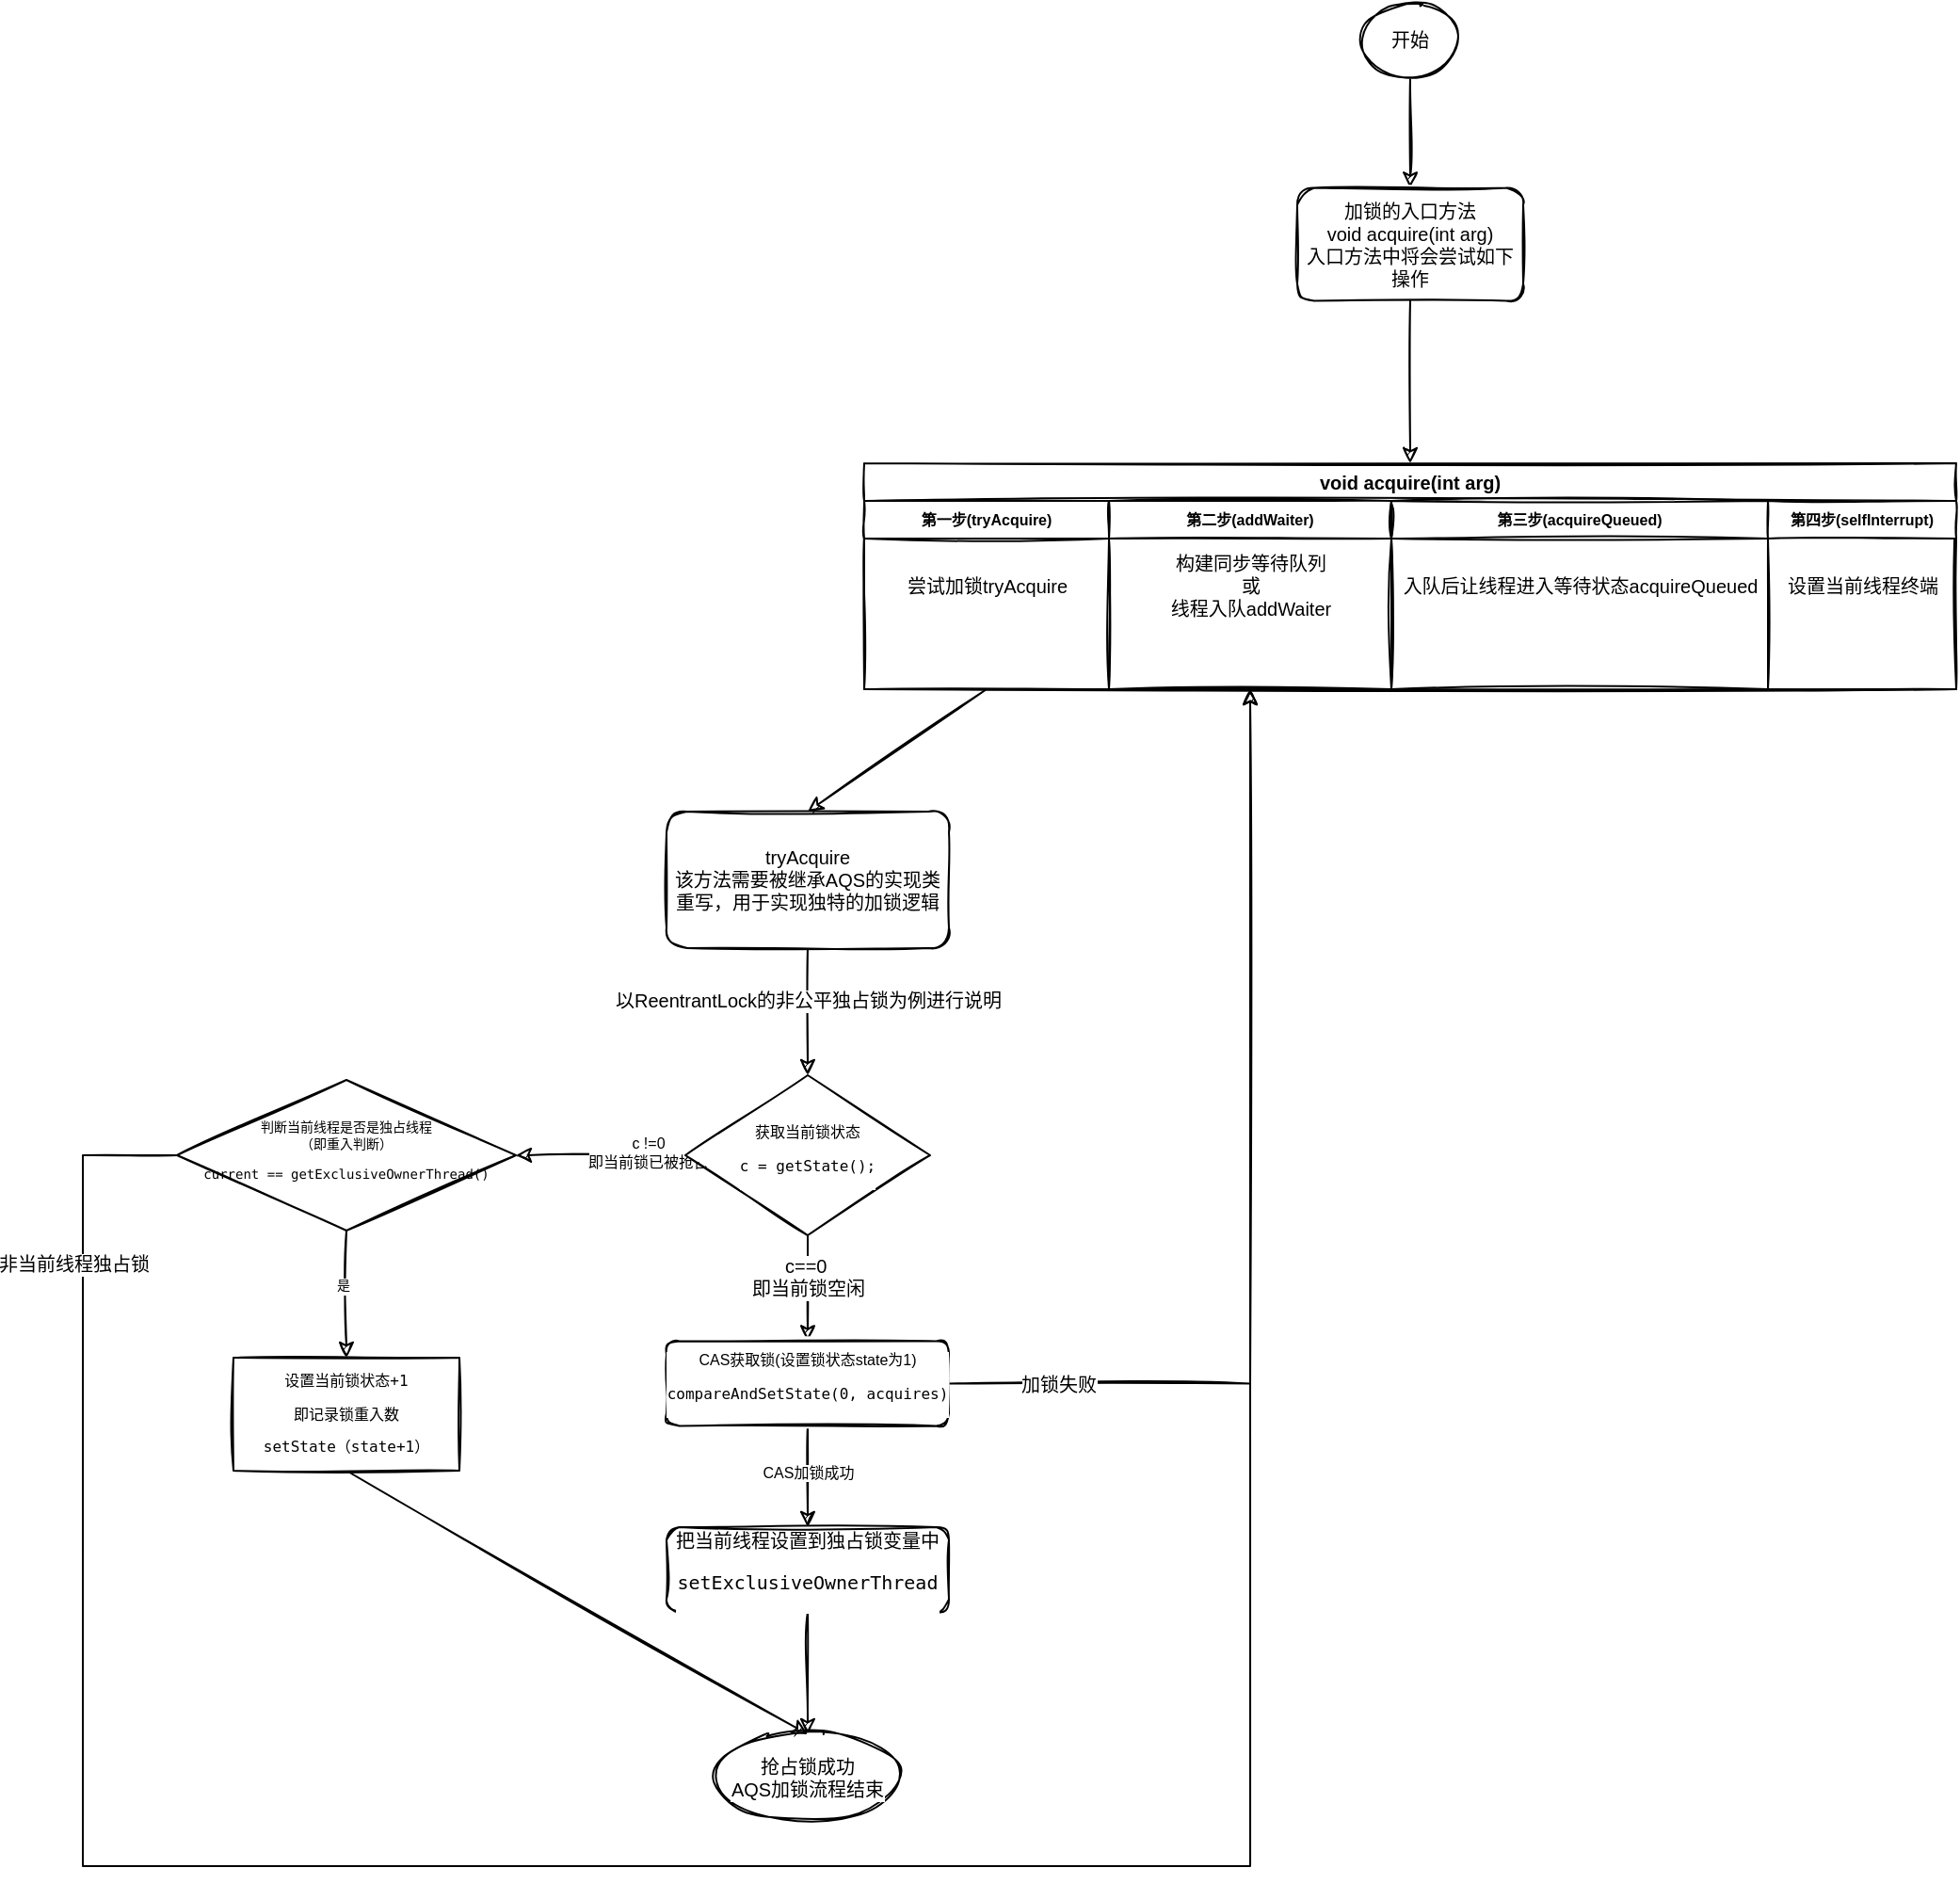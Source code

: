 <mxfile version="15.8.3" type="github">
  <diagram id="RYL5cWypOikXH2_Dbf32" name="第 1 页">
    <mxGraphModel dx="2272" dy="707" grid="1" gridSize="10" guides="1" tooltips="1" connect="1" arrows="1" fold="1" page="1" pageScale="1" pageWidth="850" pageHeight="1100" math="0" shadow="0">
      <root>
        <mxCell id="0" />
        <mxCell id="1" parent="0" />
        <mxCell id="EL-cUlbkvunCO3jdOVsM-3" value="" style="edgeStyle=orthogonalEdgeStyle;rounded=0;sketch=1;orthogonalLoop=1;jettySize=auto;html=1;labelBackgroundColor=#FFFFFF;fontColor=#000000;labelBorderColor=none;verticalAlign=middle;align=center;entryX=0.5;entryY=0;entryDx=0;entryDy=0;fontSize=10;" edge="1" parent="1" source="EL-cUlbkvunCO3jdOVsM-1" target="EL-cUlbkvunCO3jdOVsM-72">
          <mxGeometry relative="1" as="geometry">
            <mxPoint x="280" y="130" as="targetPoint" />
          </mxGeometry>
        </mxCell>
        <mxCell id="EL-cUlbkvunCO3jdOVsM-1" value="开始" style="ellipse;whiteSpace=wrap;html=1;sketch=1;labelBackgroundColor=#FFFFFF;fontColor=#000000;labelBorderColor=none;verticalAlign=middle;align=center;fontSize=10;" vertex="1" parent="1">
          <mxGeometry x="230" y="40" width="50" height="40" as="geometry" />
        </mxCell>
        <mxCell id="EL-cUlbkvunCO3jdOVsM-28" value="" style="rounded=0;sketch=1;orthogonalLoop=1;jettySize=auto;html=1;labelBackgroundColor=#FFFFFF;labelBorderColor=none;fontSize=10;fontColor=#000000;align=center;verticalAlign=middle;" edge="1" parent="1" source="EL-cUlbkvunCO3jdOVsM-20" target="EL-cUlbkvunCO3jdOVsM-45">
          <mxGeometry relative="1" as="geometry">
            <mxPoint x="930" y="181.254" as="targetPoint" />
          </mxGeometry>
        </mxCell>
        <mxCell id="EL-cUlbkvunCO3jdOVsM-29" value="以ReentrantLock的非公平独占锁为例进行说明" style="edgeLabel;html=1;align=center;verticalAlign=middle;resizable=0;points=[];fontSize=10;fontColor=#000000;" vertex="1" connectable="0" parent="EL-cUlbkvunCO3jdOVsM-28">
          <mxGeometry x="-0.215" y="1" relative="1" as="geometry">
            <mxPoint x="-1" y="1" as="offset" />
          </mxGeometry>
        </mxCell>
        <mxCell id="EL-cUlbkvunCO3jdOVsM-20" value="&lt;span style=&quot;text-align: left; font-size: 10px;&quot;&gt;tryAcquire&lt;br style=&quot;font-size: 10px;&quot;&gt;该方法需要被继承AQS的实现类重写，用于实现独特的加锁逻辑&lt;br style=&quot;font-size: 10px;&quot;&gt;&lt;/span&gt;" style="rounded=1;whiteSpace=wrap;html=1;labelBackgroundColor=#FFFFFF;labelBorderColor=none;sketch=1;fontSize=10;fontColor=#000000;strokeColor=default;align=center;verticalAlign=middle;" vertex="1" parent="1">
          <mxGeometry x="-140" y="470" width="150" height="72.5" as="geometry" />
        </mxCell>
        <mxCell id="EL-cUlbkvunCO3jdOVsM-23" style="rounded=0;sketch=1;orthogonalLoop=1;jettySize=auto;html=1;exitX=0.5;exitY=1;exitDx=0;exitDy=0;labelBackgroundColor=#FFFFFF;labelBorderColor=none;fontSize=10;fontColor=#000000;align=center;verticalAlign=middle;entryX=0.5;entryY=0;entryDx=0;entryDy=0;" edge="1" parent="1" source="EL-cUlbkvunCO3jdOVsM-64" target="EL-cUlbkvunCO3jdOVsM-20">
          <mxGeometry relative="1" as="geometry">
            <mxPoint x="410" y="205" as="sourcePoint" />
          </mxGeometry>
        </mxCell>
        <mxCell id="EL-cUlbkvunCO3jdOVsM-31" value="" style="edgeStyle=orthogonalEdgeStyle;rounded=0;sketch=1;orthogonalLoop=1;jettySize=auto;html=1;labelBackgroundColor=#FFFFFF;labelBorderColor=none;fontSize=10;fontColor=#000000;align=center;verticalAlign=middle;exitX=0.5;exitY=1;exitDx=0;exitDy=0;" edge="1" parent="1" source="EL-cUlbkvunCO3jdOVsM-45" target="EL-cUlbkvunCO3jdOVsM-39">
          <mxGeometry relative="1" as="geometry">
            <mxPoint x="390" y="596.88" as="sourcePoint" />
          </mxGeometry>
        </mxCell>
        <mxCell id="EL-cUlbkvunCO3jdOVsM-32" value="c==0&amp;nbsp;&lt;br&gt;即当前锁空闲" style="edgeLabel;html=1;align=center;verticalAlign=middle;resizable=0;points=[];fontSize=10;fontColor=#000000;labelBackgroundColor=#FFFFFF;" vertex="1" connectable="0" parent="EL-cUlbkvunCO3jdOVsM-31">
          <mxGeometry x="-0.282" relative="1" as="geometry">
            <mxPoint y="2" as="offset" />
          </mxGeometry>
        </mxCell>
        <mxCell id="EL-cUlbkvunCO3jdOVsM-43" value="" style="rounded=0;sketch=1;orthogonalLoop=1;jettySize=auto;html=1;labelBackgroundColor=#FFFFFF;labelBorderColor=none;fontSize=8;fontColor=#000000;align=center;verticalAlign=middle;exitX=0;exitY=0.5;exitDx=0;exitDy=0;entryX=1;entryY=0.5;entryDx=0;entryDy=0;" edge="1" parent="1" source="EL-cUlbkvunCO3jdOVsM-45" target="EL-cUlbkvunCO3jdOVsM-46">
          <mxGeometry relative="1" as="geometry">
            <mxPoint x="440" y="622.507" as="sourcePoint" />
            <mxPoint x="565" y="622.5" as="targetPoint" />
          </mxGeometry>
        </mxCell>
        <mxCell id="EL-cUlbkvunCO3jdOVsM-44" value="c !=0&lt;br&gt;即当前锁已被抢占" style="edgeLabel;html=1;align=center;verticalAlign=middle;resizable=0;points=[];fontSize=8;fontColor=#000000;" vertex="1" connectable="0" parent="EL-cUlbkvunCO3jdOVsM-43">
          <mxGeometry x="-0.254" y="-1" relative="1" as="geometry">
            <mxPoint x="13" y="-1" as="offset" />
          </mxGeometry>
        </mxCell>
        <mxCell id="EL-cUlbkvunCO3jdOVsM-36" value="" style="edgeStyle=none;rounded=0;sketch=1;orthogonalLoop=1;jettySize=auto;html=1;labelBackgroundColor=#FFFFFF;labelBorderColor=none;fontSize=10;fontColor=#000000;align=center;verticalAlign=middle;" edge="1" parent="1" source="EL-cUlbkvunCO3jdOVsM-30" target="EL-cUlbkvunCO3jdOVsM-35">
          <mxGeometry relative="1" as="geometry" />
        </mxCell>
        <mxCell id="EL-cUlbkvunCO3jdOVsM-30" value="&lt;font style=&quot;font-size: 10px;&quot;&gt;把当前线程设置到独占锁变量中&lt;br style=&quot;font-size: 10px;&quot;&gt;&lt;/font&gt;&lt;pre style=&quot;font-family: &amp;quot;dejavu sans mono&amp;quot;, monospace; font-size: 10px;&quot;&gt;&lt;span style=&quot;font-size: 10px;&quot;&gt;&lt;font style=&quot;font-size: 10px;&quot;&gt;setExclusiveOwnerThread&lt;/font&gt;&lt;/span&gt;&lt;/pre&gt;" style="whiteSpace=wrap;html=1;rounded=1;fontColor=#000000;labelBackgroundColor=#FFFFFF;sketch=1;fontSize=10;" vertex="1" parent="1">
          <mxGeometry x="-140" y="850" width="150" height="45" as="geometry" />
        </mxCell>
        <mxCell id="EL-cUlbkvunCO3jdOVsM-35" value="抢占锁成功&lt;br&gt;AQS加锁流程结束" style="ellipse;whiteSpace=wrap;html=1;rounded=1;fontSize=10;fontColor=#000000;labelBackgroundColor=#FFFFFF;sketch=1;" vertex="1" parent="1">
          <mxGeometry x="-115" y="960" width="100" height="45" as="geometry" />
        </mxCell>
        <mxCell id="EL-cUlbkvunCO3jdOVsM-41" style="edgeStyle=orthogonalEdgeStyle;rounded=0;sketch=1;orthogonalLoop=1;jettySize=auto;html=1;exitX=0.5;exitY=1;exitDx=0;exitDy=0;entryX=0.5;entryY=0;entryDx=0;entryDy=0;labelBackgroundColor=#FFFFFF;labelBorderColor=none;fontSize=8;fontColor=#000000;align=center;verticalAlign=middle;" edge="1" parent="1" source="EL-cUlbkvunCO3jdOVsM-39" target="EL-cUlbkvunCO3jdOVsM-30">
          <mxGeometry relative="1" as="geometry" />
        </mxCell>
        <mxCell id="EL-cUlbkvunCO3jdOVsM-53" value="CAS加锁成功" style="edgeLabel;html=1;align=center;verticalAlign=middle;resizable=0;points=[];fontSize=8;fontColor=#000000;" vertex="1" connectable="0" parent="EL-cUlbkvunCO3jdOVsM-41">
          <mxGeometry x="-0.297" relative="1" as="geometry">
            <mxPoint y="5" as="offset" />
          </mxGeometry>
        </mxCell>
        <mxCell id="EL-cUlbkvunCO3jdOVsM-75" style="edgeStyle=orthogonalEdgeStyle;rounded=0;sketch=1;jumpStyle=arc;jumpSize=12;orthogonalLoop=1;jettySize=auto;html=1;exitX=1;exitY=0.5;exitDx=0;exitDy=0;entryX=0.5;entryY=1;entryDx=0;entryDy=0;labelBackgroundColor=none;labelBorderColor=none;fontSize=10;fontColor=#000000;endArrow=classic;endFill=1;align=center;verticalAlign=middle;" edge="1" parent="1" source="EL-cUlbkvunCO3jdOVsM-39" target="EL-cUlbkvunCO3jdOVsM-65">
          <mxGeometry relative="1" as="geometry" />
        </mxCell>
        <mxCell id="EL-cUlbkvunCO3jdOVsM-77" value="加锁失败" style="edgeLabel;html=1;align=center;verticalAlign=middle;resizable=0;points=[];fontSize=10;fontColor=#000000;" vertex="1" connectable="0" parent="EL-cUlbkvunCO3jdOVsM-75">
          <mxGeometry x="-0.781" relative="1" as="geometry">
            <mxPoint as="offset" />
          </mxGeometry>
        </mxCell>
        <mxCell id="EL-cUlbkvunCO3jdOVsM-39" value="&lt;font style=&quot;font-size: 8px; background-color: rgb(255, 255, 255);&quot;&gt;CAS获取锁(设置锁状态state为1)&lt;br style=&quot;font-size: 8px;&quot;&gt;&lt;/font&gt;&lt;pre style=&quot;font-family: &amp;quot;dejavu sans mono&amp;quot;, monospace; font-size: 8px;&quot;&gt;&lt;font style=&quot;font-size: 8px; background-color: rgb(255, 255, 255);&quot;&gt;compareAndSetState(0, acquires)&lt;/font&gt;&lt;/pre&gt;" style="whiteSpace=wrap;html=1;rounded=1;fontColor=#000000;labelBackgroundColor=#FFFFFF;sketch=1;fontSize=8;" vertex="1" parent="1">
          <mxGeometry x="-140" y="751.25" width="150" height="45" as="geometry" />
        </mxCell>
        <mxCell id="EL-cUlbkvunCO3jdOVsM-45" value="&lt;font style=&quot;font-size: 8px&quot;&gt;获取当前锁状态&lt;br&gt;&lt;/font&gt;&lt;pre style=&quot;font-family: &amp;#34;dejavu sans mono&amp;#34; , monospace&quot;&gt;&lt;font style=&quot;font-size: 8px&quot;&gt;c = getState();&lt;/font&gt;&lt;/pre&gt;" style="rhombus;whiteSpace=wrap;html=1;labelBackgroundColor=#FFFFFF;labelBorderColor=none;sketch=1;fontSize=8;fontColor=#000000;strokeColor=default;align=center;verticalAlign=middle;" vertex="1" parent="1">
          <mxGeometry x="-130" y="610" width="130" height="85" as="geometry" />
        </mxCell>
        <mxCell id="EL-cUlbkvunCO3jdOVsM-50" value="" style="rounded=0;sketch=1;orthogonalLoop=1;jettySize=auto;html=1;labelBackgroundColor=none;labelBorderColor=none;fontSize=7;fontColor=#000000;align=center;verticalAlign=middle;exitX=0.5;exitY=1;exitDx=0;exitDy=0;" edge="1" parent="1" source="EL-cUlbkvunCO3jdOVsM-46" target="EL-cUlbkvunCO3jdOVsM-49">
          <mxGeometry relative="1" as="geometry" />
        </mxCell>
        <mxCell id="EL-cUlbkvunCO3jdOVsM-51" value="是" style="edgeLabel;html=1;align=center;verticalAlign=middle;resizable=0;points=[];fontSize=7;fontColor=#000000;" vertex="1" connectable="0" parent="EL-cUlbkvunCO3jdOVsM-50">
          <mxGeometry x="-0.124" y="-2" relative="1" as="geometry">
            <mxPoint as="offset" />
          </mxGeometry>
        </mxCell>
        <mxCell id="EL-cUlbkvunCO3jdOVsM-74" style="edgeStyle=orthogonalEdgeStyle;rounded=0;sketch=1;jumpStyle=arc;jumpSize=12;orthogonalLoop=1;jettySize=auto;html=1;exitX=0;exitY=0.5;exitDx=0;exitDy=0;entryX=0.5;entryY=1;entryDx=0;entryDy=0;labelBackgroundColor=none;labelBorderColor=none;fontSize=10;fontColor=#000000;endArrow=classic;endFill=1;align=center;verticalAlign=middle;" edge="1" parent="1" source="EL-cUlbkvunCO3jdOVsM-46" target="EL-cUlbkvunCO3jdOVsM-65">
          <mxGeometry relative="1" as="geometry">
            <Array as="points">
              <mxPoint x="-450" y="653" />
              <mxPoint x="-450" y="1030" />
              <mxPoint x="170" y="1030" />
            </Array>
          </mxGeometry>
        </mxCell>
        <mxCell id="EL-cUlbkvunCO3jdOVsM-76" value="非当前线程独占锁" style="edgeLabel;html=1;align=center;verticalAlign=middle;resizable=0;points=[];fontSize=10;fontColor=#000000;" vertex="1" connectable="0" parent="EL-cUlbkvunCO3jdOVsM-74">
          <mxGeometry x="-0.241" y="1" relative="1" as="geometry">
            <mxPoint x="-212" y="-319" as="offset" />
          </mxGeometry>
        </mxCell>
        <mxCell id="EL-cUlbkvunCO3jdOVsM-46" value="&lt;font style=&quot;font-size: 7px&quot;&gt;判断当前线程是否是独占线程&lt;br&gt;（即重入判断）&lt;br&gt;&lt;/font&gt;&lt;pre style=&quot;font-family: &amp;#34;dejavu sans mono&amp;#34; , monospace ; font-size: 7px&quot;&gt;&lt;font style=&quot;font-size: 7px&quot;&gt;current == getExclusiveOwnerThread()&lt;/font&gt;&lt;/pre&gt;" style="rhombus;whiteSpace=wrap;html=1;labelBackgroundColor=none;labelBorderColor=none;sketch=1;fontSize=8;align=center;verticalAlign=middle;shadow=0;rounded=0;" vertex="1" parent="1">
          <mxGeometry x="-400" y="612.5" width="180" height="80" as="geometry" />
        </mxCell>
        <mxCell id="EL-cUlbkvunCO3jdOVsM-52" style="rounded=0;sketch=1;orthogonalLoop=1;jettySize=auto;html=1;exitX=0.5;exitY=1;exitDx=0;exitDy=0;labelBackgroundColor=none;labelBorderColor=none;fontSize=8;fontColor=#000000;align=center;verticalAlign=middle;entryX=0.5;entryY=0;entryDx=0;entryDy=0;" edge="1" parent="1" source="EL-cUlbkvunCO3jdOVsM-49" target="EL-cUlbkvunCO3jdOVsM-35">
          <mxGeometry relative="1" as="geometry" />
        </mxCell>
        <mxCell id="EL-cUlbkvunCO3jdOVsM-49" value="&lt;pre style=&quot;font-family: &amp;#34;dejavu sans mono&amp;#34; , monospace&quot;&gt;&lt;font style=&quot;font-size: 8px&quot;&gt;设置当前锁状态+1&lt;/font&gt;&lt;/pre&gt;&lt;pre style=&quot;font-family: &amp;#34;dejavu sans mono&amp;#34; , monospace&quot;&gt;即记录锁重入数&lt;/pre&gt;&lt;pre style=&quot;font-family: &amp;#34;dejavu sans mono&amp;#34; , monospace&quot;&gt;&lt;font style=&quot;font-size: 8px&quot;&gt;setState（state+1）&lt;/font&gt;&lt;/pre&gt;" style="whiteSpace=wrap;html=1;rounded=0;shadow=0;fontSize=8;sketch=1;" vertex="1" parent="1">
          <mxGeometry x="-370" y="760" width="120" height="60" as="geometry" />
        </mxCell>
        <mxCell id="EL-cUlbkvunCO3jdOVsM-63" value="void acquire(int arg)" style="swimlane;childLayout=stackLayout;resizeParent=1;resizeParentMax=0;startSize=20;rounded=0;shadow=0;labelBackgroundColor=none;labelBorderColor=none;sketch=1;fontSize=10;fontColor=#000000;strokeColor=default;align=center;verticalAlign=middle;" vertex="1" parent="1">
          <mxGeometry x="-35" y="285" width="580" height="120" as="geometry" />
        </mxCell>
        <mxCell id="EL-cUlbkvunCO3jdOVsM-64" value="第一步(tryAcquire)" style="swimlane;startSize=20;rounded=0;shadow=0;labelBackgroundColor=none;labelBorderColor=none;sketch=1;fontSize=8;fontColor=#000000;strokeColor=default;align=center;verticalAlign=middle;" vertex="1" parent="EL-cUlbkvunCO3jdOVsM-63">
          <mxGeometry y="20" width="130" height="100" as="geometry">
            <mxRectangle y="20" width="30" height="110" as="alternateBounds" />
          </mxGeometry>
        </mxCell>
        <mxCell id="EL-cUlbkvunCO3jdOVsM-68" value="&lt;span style=&quot;font-size: 10px ; text-align: left ; background-color: rgb(255 , 255 , 255)&quot;&gt;尝试加锁tryAcquire&lt;/span&gt;" style="text;html=1;align=center;verticalAlign=middle;resizable=0;points=[];autosize=1;strokeColor=none;fillColor=none;fontSize=8;fontColor=#000000;" vertex="1" parent="EL-cUlbkvunCO3jdOVsM-64">
          <mxGeometry x="15" y="35" width="100" height="20" as="geometry" />
        </mxCell>
        <mxCell id="EL-cUlbkvunCO3jdOVsM-65" value="第二步(addWaiter)" style="swimlane;startSize=20;rounded=0;shadow=0;labelBackgroundColor=none;labelBorderColor=none;sketch=1;fontSize=8;fontColor=#000000;strokeColor=default;align=center;verticalAlign=middle;" vertex="1" parent="EL-cUlbkvunCO3jdOVsM-63">
          <mxGeometry x="130" y="20" width="150" height="100" as="geometry">
            <mxRectangle x="130" y="20" width="30" height="110" as="alternateBounds" />
          </mxGeometry>
        </mxCell>
        <mxCell id="EL-cUlbkvunCO3jdOVsM-69" value="&lt;span style=&quot;font-size: 10px ; text-align: left ; background-color: rgb(255 , 255 , 255)&quot;&gt;构建同步等待队列&lt;br&gt;或&lt;br&gt;线程入队addWaiter&lt;/span&gt;" style="text;html=1;align=center;verticalAlign=middle;resizable=0;points=[];autosize=1;strokeColor=none;fillColor=none;fontSize=8;fontColor=#000000;" vertex="1" parent="EL-cUlbkvunCO3jdOVsM-65">
          <mxGeometry x="25" y="25" width="100" height="40" as="geometry" />
        </mxCell>
        <mxCell id="EL-cUlbkvunCO3jdOVsM-67" value="第三步(acquireQueued)" style="swimlane;startSize=20;rounded=0;shadow=0;labelBackgroundColor=none;labelBorderColor=none;sketch=1;fontSize=8;fontColor=#000000;strokeColor=default;align=center;verticalAlign=middle;" vertex="1" parent="EL-cUlbkvunCO3jdOVsM-63">
          <mxGeometry x="280" y="20" width="200" height="100" as="geometry">
            <mxRectangle x="280" y="20" width="30" height="100" as="alternateBounds" />
          </mxGeometry>
        </mxCell>
        <mxCell id="EL-cUlbkvunCO3jdOVsM-70" value="&lt;span style=&quot;font-size: 10px ; text-align: left ; background-color: rgb(255 , 255 , 255)&quot;&gt;入队后让线程进入等待状态acquireQueued&lt;/span&gt;" style="text;html=1;align=center;verticalAlign=middle;resizable=0;points=[];autosize=1;strokeColor=none;fillColor=none;fontSize=8;fontColor=#000000;" vertex="1" parent="EL-cUlbkvunCO3jdOVsM-67">
          <mxGeometry y="35" width="200" height="20" as="geometry" />
        </mxCell>
        <mxCell id="EL-cUlbkvunCO3jdOVsM-66" value="第四步(selfInterrupt)" style="swimlane;startSize=20;rounded=0;shadow=0;labelBackgroundColor=none;labelBorderColor=none;sketch=1;fontSize=8;fontColor=#000000;strokeColor=default;align=center;verticalAlign=middle;" vertex="1" parent="EL-cUlbkvunCO3jdOVsM-63">
          <mxGeometry x="480" y="20" width="100" height="100" as="geometry">
            <mxRectangle x="480" y="20" width="30" height="70" as="alternateBounds" />
          </mxGeometry>
        </mxCell>
        <mxCell id="EL-cUlbkvunCO3jdOVsM-71" value="&lt;span style=&quot;text-align: left ; background-color: rgb(255 , 255 , 255)&quot;&gt;设置当前线程终端&lt;/span&gt;" style="text;html=1;align=center;verticalAlign=middle;resizable=0;points=[];autosize=1;strokeColor=none;fillColor=none;fontSize=10;fontColor=#000000;" vertex="1" parent="EL-cUlbkvunCO3jdOVsM-66">
          <mxGeometry y="35" width="100" height="20" as="geometry" />
        </mxCell>
        <mxCell id="EL-cUlbkvunCO3jdOVsM-73" style="edgeStyle=orthogonalEdgeStyle;rounded=0;sketch=1;jumpStyle=arc;jumpSize=12;orthogonalLoop=1;jettySize=auto;html=1;exitX=0.5;exitY=1;exitDx=0;exitDy=0;entryX=0.5;entryY=0;entryDx=0;entryDy=0;labelBackgroundColor=none;labelBorderColor=none;fontSize=10;fontColor=#000000;endArrow=classic;endFill=1;align=center;verticalAlign=middle;" edge="1" parent="1" source="EL-cUlbkvunCO3jdOVsM-72" target="EL-cUlbkvunCO3jdOVsM-63">
          <mxGeometry relative="1" as="geometry" />
        </mxCell>
        <mxCell id="EL-cUlbkvunCO3jdOVsM-72" value="&lt;span style=&quot;background-color: rgb(255 , 255 , 255)&quot;&gt;加锁的入口方法&lt;/span&gt;&lt;br style=&quot;padding: 0px ; margin: 0px&quot;&gt;&lt;span style=&quot;background-color: rgb(255 , 255 , 255)&quot;&gt;void acquire(int arg)&lt;/span&gt;&lt;br style=&quot;padding: 0px ; margin: 0px&quot;&gt;&lt;span style=&quot;background-color: rgb(255 , 255 , 255)&quot;&gt;入口方法中将会尝试如下操作&lt;/span&gt;" style="rounded=1;whiteSpace=wrap;html=1;shadow=0;labelBackgroundColor=none;labelBorderColor=none;sketch=1;fontSize=10;fontColor=#000000;strokeColor=default;align=center;verticalAlign=middle;" vertex="1" parent="1">
          <mxGeometry x="195" y="138.75" width="120" height="60" as="geometry" />
        </mxCell>
      </root>
    </mxGraphModel>
  </diagram>
</mxfile>
